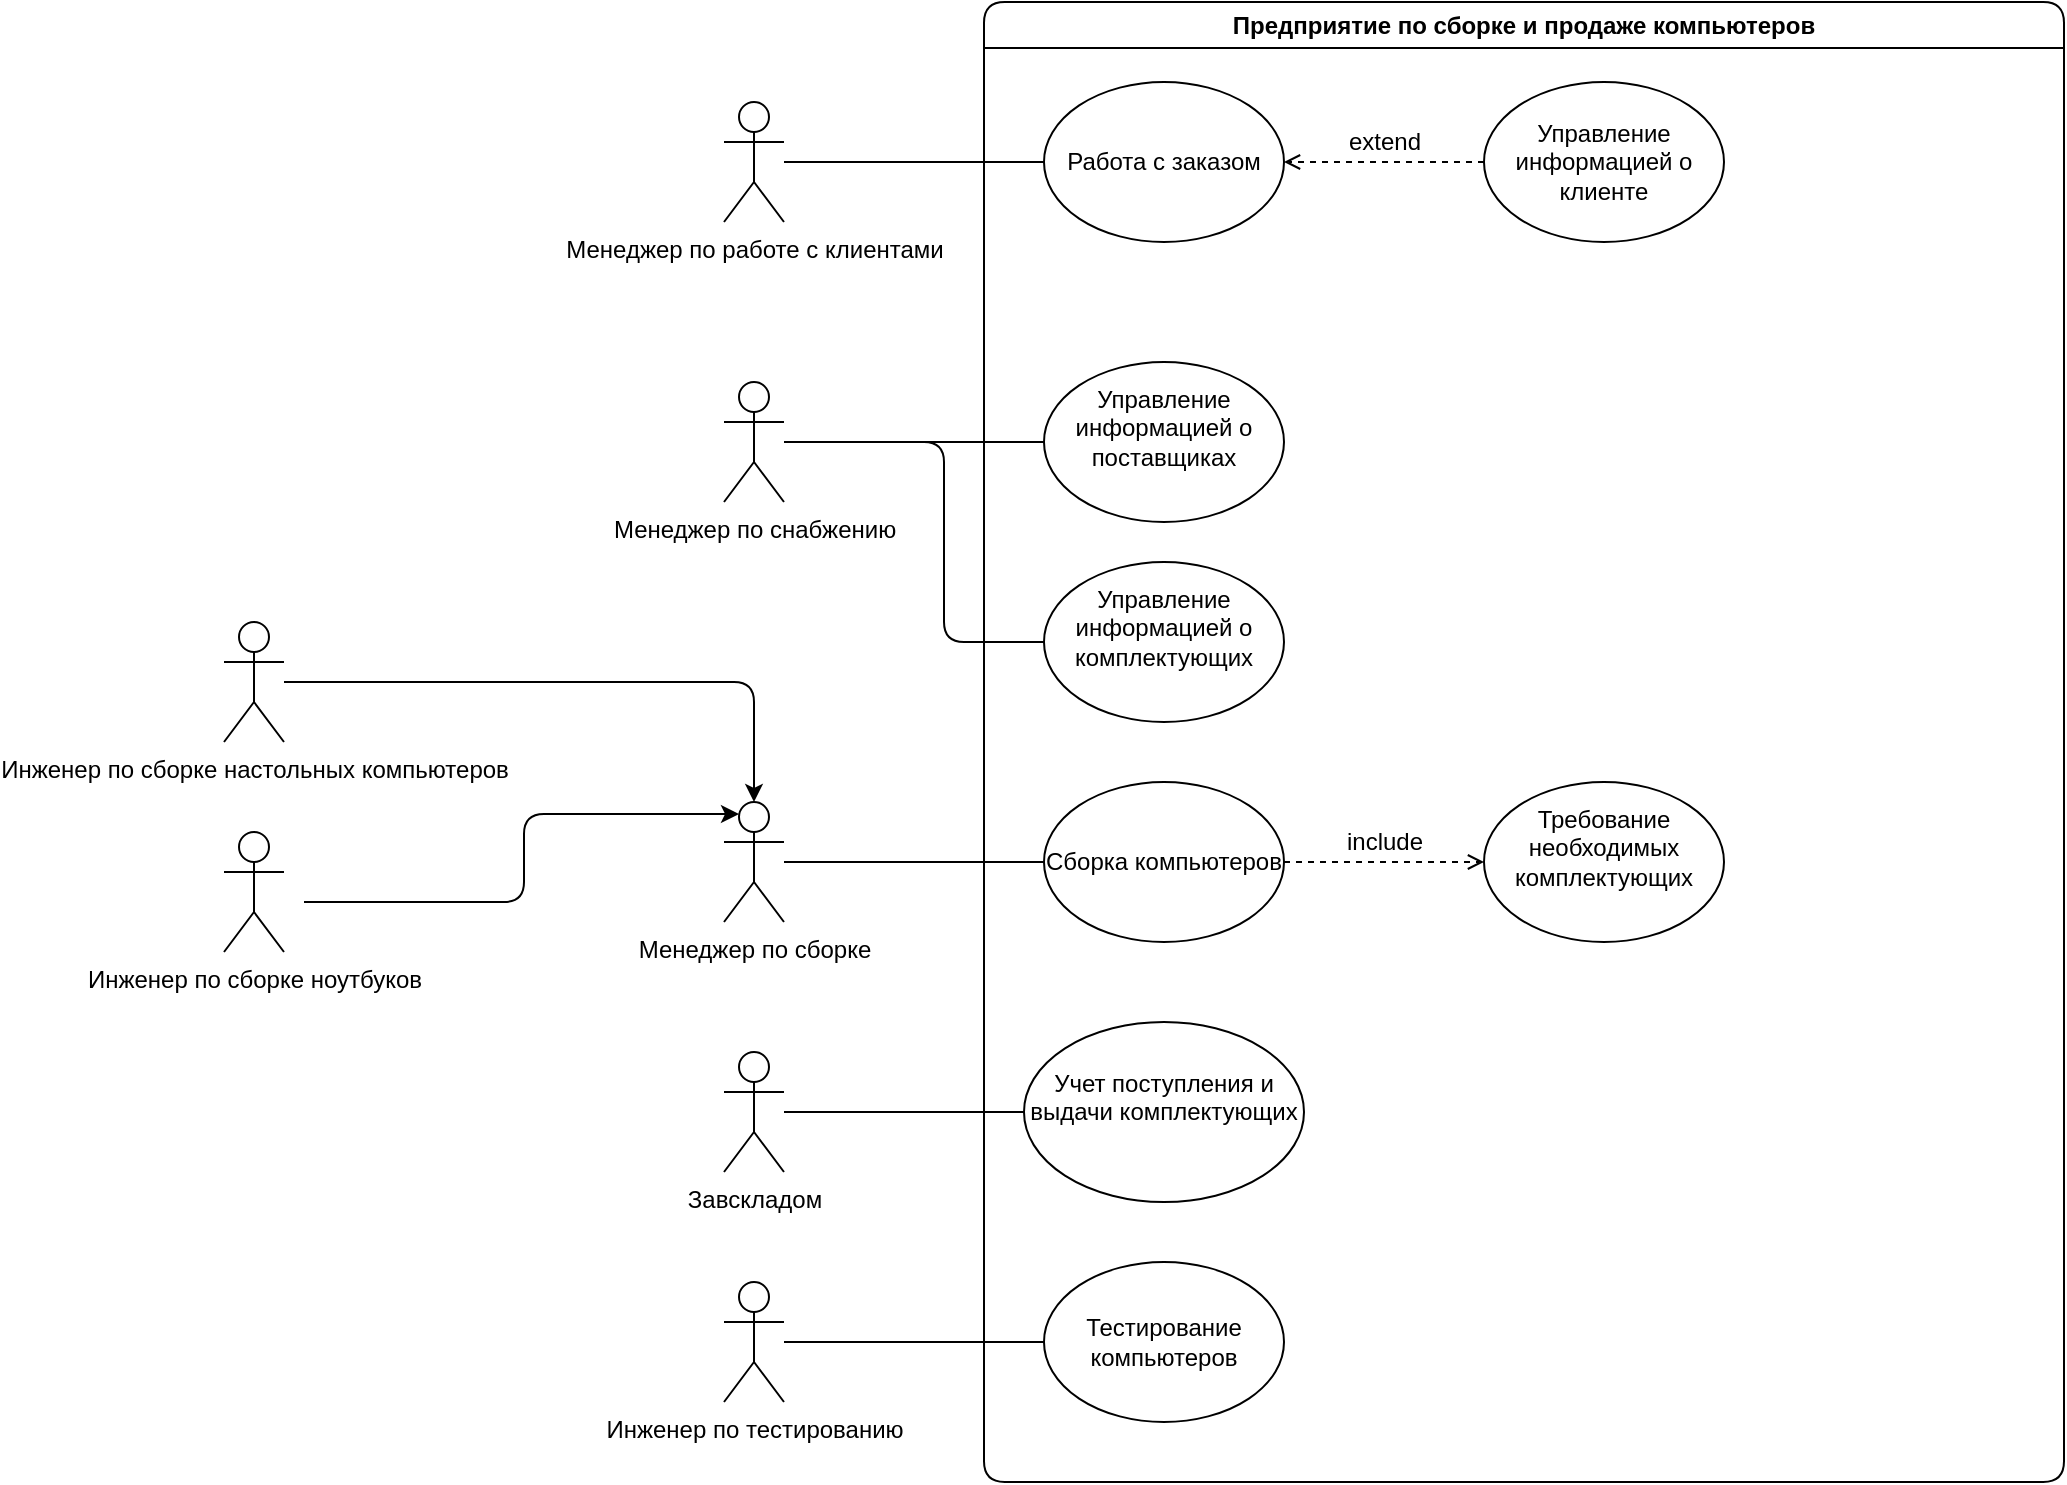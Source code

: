 <mxfile version="22.1.11" type="device">
  <diagram id="RHb6YyqEdLlYBZBPuBDq" name="Страница 1">
    <mxGraphModel dx="2261" dy="791" grid="1" gridSize="10" guides="1" tooltips="1" connect="1" arrows="1" fold="1" page="1" pageScale="1" pageWidth="827" pageHeight="1169" math="0" shadow="0">
      <root>
        <mxCell id="0" />
        <mxCell id="1" parent="0" />
        <mxCell id="mk_2Ti2wkmd_IoMYLZ9Q-1" value="Предприятие по сборке и продаже компьютеров" style="swimlane;whiteSpace=wrap;html=1;rounded=1;" parent="1" vertex="1">
          <mxGeometry x="400" y="140" width="540" height="740" as="geometry" />
        </mxCell>
        <mxCell id="mk_2Ti2wkmd_IoMYLZ9Q-9" value="Работа с заказом" style="ellipse;whiteSpace=wrap;html=1;rounded=1;" parent="mk_2Ti2wkmd_IoMYLZ9Q-1" vertex="1">
          <mxGeometry x="30" y="40" width="120" height="80" as="geometry" />
        </mxCell>
        <mxCell id="mk_2Ti2wkmd_IoMYLZ9Q-12" style="edgeStyle=orthogonalEdgeStyle;rounded=1;orthogonalLoop=1;jettySize=auto;html=1;entryX=1;entryY=0.5;entryDx=0;entryDy=0;dashed=1;endArrow=open;endFill=0;" parent="mk_2Ti2wkmd_IoMYLZ9Q-1" source="mk_2Ti2wkmd_IoMYLZ9Q-11" target="mk_2Ti2wkmd_IoMYLZ9Q-9" edge="1">
          <mxGeometry relative="1" as="geometry" />
        </mxCell>
        <mxCell id="mk_2Ti2wkmd_IoMYLZ9Q-11" value="Управление информацией о клиенте" style="ellipse;whiteSpace=wrap;html=1;rounded=1;" parent="mk_2Ti2wkmd_IoMYLZ9Q-1" vertex="1">
          <mxGeometry x="250" y="40" width="120" height="80" as="geometry" />
        </mxCell>
        <mxCell id="mk_2Ti2wkmd_IoMYLZ9Q-14" value="&#xa;Управление информацией о поставщиках&#xa;&#xa;" style="ellipse;whiteSpace=wrap;html=1;rounded=1;" parent="mk_2Ti2wkmd_IoMYLZ9Q-1" vertex="1">
          <mxGeometry x="30" y="180" width="120" height="80" as="geometry" />
        </mxCell>
        <mxCell id="mk_2Ti2wkmd_IoMYLZ9Q-16" value="&#xa;Управление информацией о комплектующих&#xa;&#xa;" style="ellipse;whiteSpace=wrap;html=1;rounded=1;" parent="mk_2Ti2wkmd_IoMYLZ9Q-1" vertex="1">
          <mxGeometry x="30" y="280" width="120" height="80" as="geometry" />
        </mxCell>
        <mxCell id="mk_2Ti2wkmd_IoMYLZ9Q-25" style="edgeStyle=orthogonalEdgeStyle;rounded=1;orthogonalLoop=1;jettySize=auto;html=1;entryX=0;entryY=0.5;entryDx=0;entryDy=0;dashed=1;endArrow=open;endFill=0;" parent="mk_2Ti2wkmd_IoMYLZ9Q-1" source="mk_2Ti2wkmd_IoMYLZ9Q-21" target="mk_2Ti2wkmd_IoMYLZ9Q-23" edge="1">
          <mxGeometry relative="1" as="geometry" />
        </mxCell>
        <mxCell id="mk_2Ti2wkmd_IoMYLZ9Q-21" value="Сборка компьютеров" style="ellipse;whiteSpace=wrap;html=1;rounded=1;" parent="mk_2Ti2wkmd_IoMYLZ9Q-1" vertex="1">
          <mxGeometry x="30" y="390" width="120" height="80" as="geometry" />
        </mxCell>
        <mxCell id="mk_2Ti2wkmd_IoMYLZ9Q-23" value="&#xa;Требование необходимых комплектующих&#xa;&#xa;" style="ellipse;whiteSpace=wrap;html=1;rounded=1;" parent="mk_2Ti2wkmd_IoMYLZ9Q-1" vertex="1">
          <mxGeometry x="250" y="390" width="120" height="80" as="geometry" />
        </mxCell>
        <mxCell id="mk_2Ti2wkmd_IoMYLZ9Q-27" value="&#xa;Учет поступления и выдачи комплектующих&#xa;&#xa;" style="ellipse;whiteSpace=wrap;html=1;rounded=1;" parent="mk_2Ti2wkmd_IoMYLZ9Q-1" vertex="1">
          <mxGeometry x="20" y="510" width="140" height="90" as="geometry" />
        </mxCell>
        <mxCell id="mk_2Ti2wkmd_IoMYLZ9Q-29" value="Тестирование компьютеров" style="ellipse;whiteSpace=wrap;html=1;rounded=1;" parent="mk_2Ti2wkmd_IoMYLZ9Q-1" vertex="1">
          <mxGeometry x="30" y="630" width="120" height="80" as="geometry" />
        </mxCell>
        <mxCell id="mk_2Ti2wkmd_IoMYLZ9Q-10" style="edgeStyle=orthogonalEdgeStyle;rounded=1;orthogonalLoop=1;jettySize=auto;html=1;endArrow=none;endFill=0;" parent="1" source="mk_2Ti2wkmd_IoMYLZ9Q-2" target="mk_2Ti2wkmd_IoMYLZ9Q-9" edge="1">
          <mxGeometry relative="1" as="geometry" />
        </mxCell>
        <mxCell id="mk_2Ti2wkmd_IoMYLZ9Q-2" value="Менеджер по работе с клиентами" style="shape=umlActor;verticalLabelPosition=bottom;verticalAlign=top;html=1;outlineConnect=0;rounded=1;" parent="1" vertex="1">
          <mxGeometry x="270" y="190" width="30" height="60" as="geometry" />
        </mxCell>
        <mxCell id="mk_2Ti2wkmd_IoMYLZ9Q-15" style="edgeStyle=orthogonalEdgeStyle;rounded=1;orthogonalLoop=1;jettySize=auto;html=1;entryX=0;entryY=0.5;entryDx=0;entryDy=0;endArrow=none;endFill=0;" parent="1" source="mk_2Ti2wkmd_IoMYLZ9Q-4" target="mk_2Ti2wkmd_IoMYLZ9Q-14" edge="1">
          <mxGeometry relative="1" as="geometry" />
        </mxCell>
        <mxCell id="mk_2Ti2wkmd_IoMYLZ9Q-17" style="edgeStyle=orthogonalEdgeStyle;rounded=1;orthogonalLoop=1;jettySize=auto;html=1;entryX=0;entryY=0.5;entryDx=0;entryDy=0;endArrow=none;endFill=0;" parent="1" source="mk_2Ti2wkmd_IoMYLZ9Q-4" target="mk_2Ti2wkmd_IoMYLZ9Q-16" edge="1">
          <mxGeometry relative="1" as="geometry">
            <Array as="points">
              <mxPoint x="380" y="360" />
              <mxPoint x="380" y="460" />
            </Array>
          </mxGeometry>
        </mxCell>
        <mxCell id="mk_2Ti2wkmd_IoMYLZ9Q-4" value="Менеджер по снабжению" style="shape=umlActor;verticalLabelPosition=bottom;verticalAlign=top;html=1;outlineConnect=0;rounded=1;" parent="1" vertex="1">
          <mxGeometry x="270" y="330" width="30" height="60" as="geometry" />
        </mxCell>
        <mxCell id="mk_2Ti2wkmd_IoMYLZ9Q-19" style="edgeStyle=orthogonalEdgeStyle;orthogonalLoop=1;jettySize=auto;html=1;entryX=0.5;entryY=0;entryDx=0;entryDy=0;entryPerimeter=0;rounded=1;" parent="1" source="mk_2Ti2wkmd_IoMYLZ9Q-5" target="mk_2Ti2wkmd_IoMYLZ9Q-18" edge="1">
          <mxGeometry relative="1" as="geometry" />
        </mxCell>
        <mxCell id="mk_2Ti2wkmd_IoMYLZ9Q-5" value="Инженер по сборке настольных компьютеров" style="shape=umlActor;verticalLabelPosition=bottom;verticalAlign=top;html=1;outlineConnect=0;rounded=1;" parent="1" vertex="1">
          <mxGeometry x="20" y="450" width="30" height="60" as="geometry" />
        </mxCell>
        <mxCell id="mk_2Ti2wkmd_IoMYLZ9Q-20" style="edgeStyle=orthogonalEdgeStyle;orthogonalLoop=1;jettySize=auto;html=1;rounded=1;entryX=0.25;entryY=0.1;entryDx=0;entryDy=0;entryPerimeter=0;" parent="1" target="mk_2Ti2wkmd_IoMYLZ9Q-18" edge="1">
          <mxGeometry relative="1" as="geometry">
            <mxPoint x="60" y="590" as="sourcePoint" />
            <Array as="points">
              <mxPoint x="170" y="590" />
              <mxPoint x="170" y="546" />
            </Array>
          </mxGeometry>
        </mxCell>
        <mxCell id="mk_2Ti2wkmd_IoMYLZ9Q-6" value="Инженер по сборке ноутбуков" style="shape=umlActor;verticalLabelPosition=bottom;verticalAlign=top;html=1;outlineConnect=0;rounded=1;" parent="1" vertex="1">
          <mxGeometry x="20" y="555" width="30" height="60" as="geometry" />
        </mxCell>
        <mxCell id="mk_2Ti2wkmd_IoMYLZ9Q-30" style="edgeStyle=orthogonalEdgeStyle;rounded=1;orthogonalLoop=1;jettySize=auto;html=1;entryX=0;entryY=0.5;entryDx=0;entryDy=0;endArrow=none;endFill=0;" parent="1" source="mk_2Ti2wkmd_IoMYLZ9Q-7" target="mk_2Ti2wkmd_IoMYLZ9Q-29" edge="1">
          <mxGeometry relative="1" as="geometry" />
        </mxCell>
        <mxCell id="mk_2Ti2wkmd_IoMYLZ9Q-7" value="Инженер по тестированию" style="shape=umlActor;verticalLabelPosition=bottom;verticalAlign=top;html=1;outlineConnect=0;rounded=1;" parent="1" vertex="1">
          <mxGeometry x="270" y="780" width="30" height="60" as="geometry" />
        </mxCell>
        <mxCell id="mk_2Ti2wkmd_IoMYLZ9Q-28" style="edgeStyle=orthogonalEdgeStyle;rounded=1;orthogonalLoop=1;jettySize=auto;html=1;entryX=0;entryY=0.5;entryDx=0;entryDy=0;endArrow=none;endFill=0;" parent="1" source="mk_2Ti2wkmd_IoMYLZ9Q-8" target="mk_2Ti2wkmd_IoMYLZ9Q-27" edge="1">
          <mxGeometry relative="1" as="geometry" />
        </mxCell>
        <mxCell id="mk_2Ti2wkmd_IoMYLZ9Q-8" value="Завскладом" style="shape=umlActor;verticalLabelPosition=bottom;verticalAlign=top;html=1;outlineConnect=0;rounded=1;" parent="1" vertex="1">
          <mxGeometry x="270" y="665" width="30" height="60" as="geometry" />
        </mxCell>
        <mxCell id="mk_2Ti2wkmd_IoMYLZ9Q-13" value="extend" style="text;html=1;align=center;verticalAlign=middle;resizable=0;points=[];autosize=1;strokeColor=none;fillColor=none;rounded=1;" parent="1" vertex="1">
          <mxGeometry x="570" y="195" width="60" height="30" as="geometry" />
        </mxCell>
        <mxCell id="mk_2Ti2wkmd_IoMYLZ9Q-22" style="edgeStyle=orthogonalEdgeStyle;rounded=1;orthogonalLoop=1;jettySize=auto;html=1;entryX=0;entryY=0.5;entryDx=0;entryDy=0;endArrow=none;endFill=0;" parent="1" source="mk_2Ti2wkmd_IoMYLZ9Q-18" target="mk_2Ti2wkmd_IoMYLZ9Q-21" edge="1">
          <mxGeometry relative="1" as="geometry" />
        </mxCell>
        <mxCell id="mk_2Ti2wkmd_IoMYLZ9Q-18" value="Менеджер по сборке" style="shape=umlActor;verticalLabelPosition=bottom;verticalAlign=top;html=1;outlineConnect=0;rounded=1;" parent="1" vertex="1">
          <mxGeometry x="270" y="540" width="30" height="60" as="geometry" />
        </mxCell>
        <mxCell id="mk_2Ti2wkmd_IoMYLZ9Q-26" value="include" style="text;html=1;align=center;verticalAlign=middle;resizable=0;points=[];autosize=1;strokeColor=none;fillColor=none;" parent="1" vertex="1">
          <mxGeometry x="570" y="545" width="60" height="30" as="geometry" />
        </mxCell>
      </root>
    </mxGraphModel>
  </diagram>
</mxfile>
